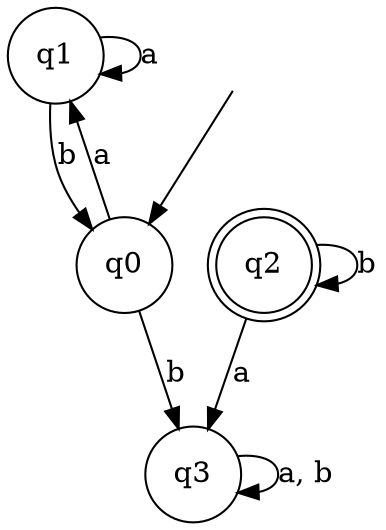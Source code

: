 digraph Automaton {

q1 [shape = circle];

q2 [shape = doublecircle];

q3 [shape = circle];

_nil [style = invis];

q0 [shape = circle];

q0 -> q3 [label = "b"];

_nil -> q0;

q1 -> q0 [label = "b"];

q1 -> q1 [label = "a"];

q3 -> q3 [label = "a, b"];

q2 -> q3 [label = "a"];

q0 -> q1 [label = "a"];

q2 -> q2 [label = "b"];

}
